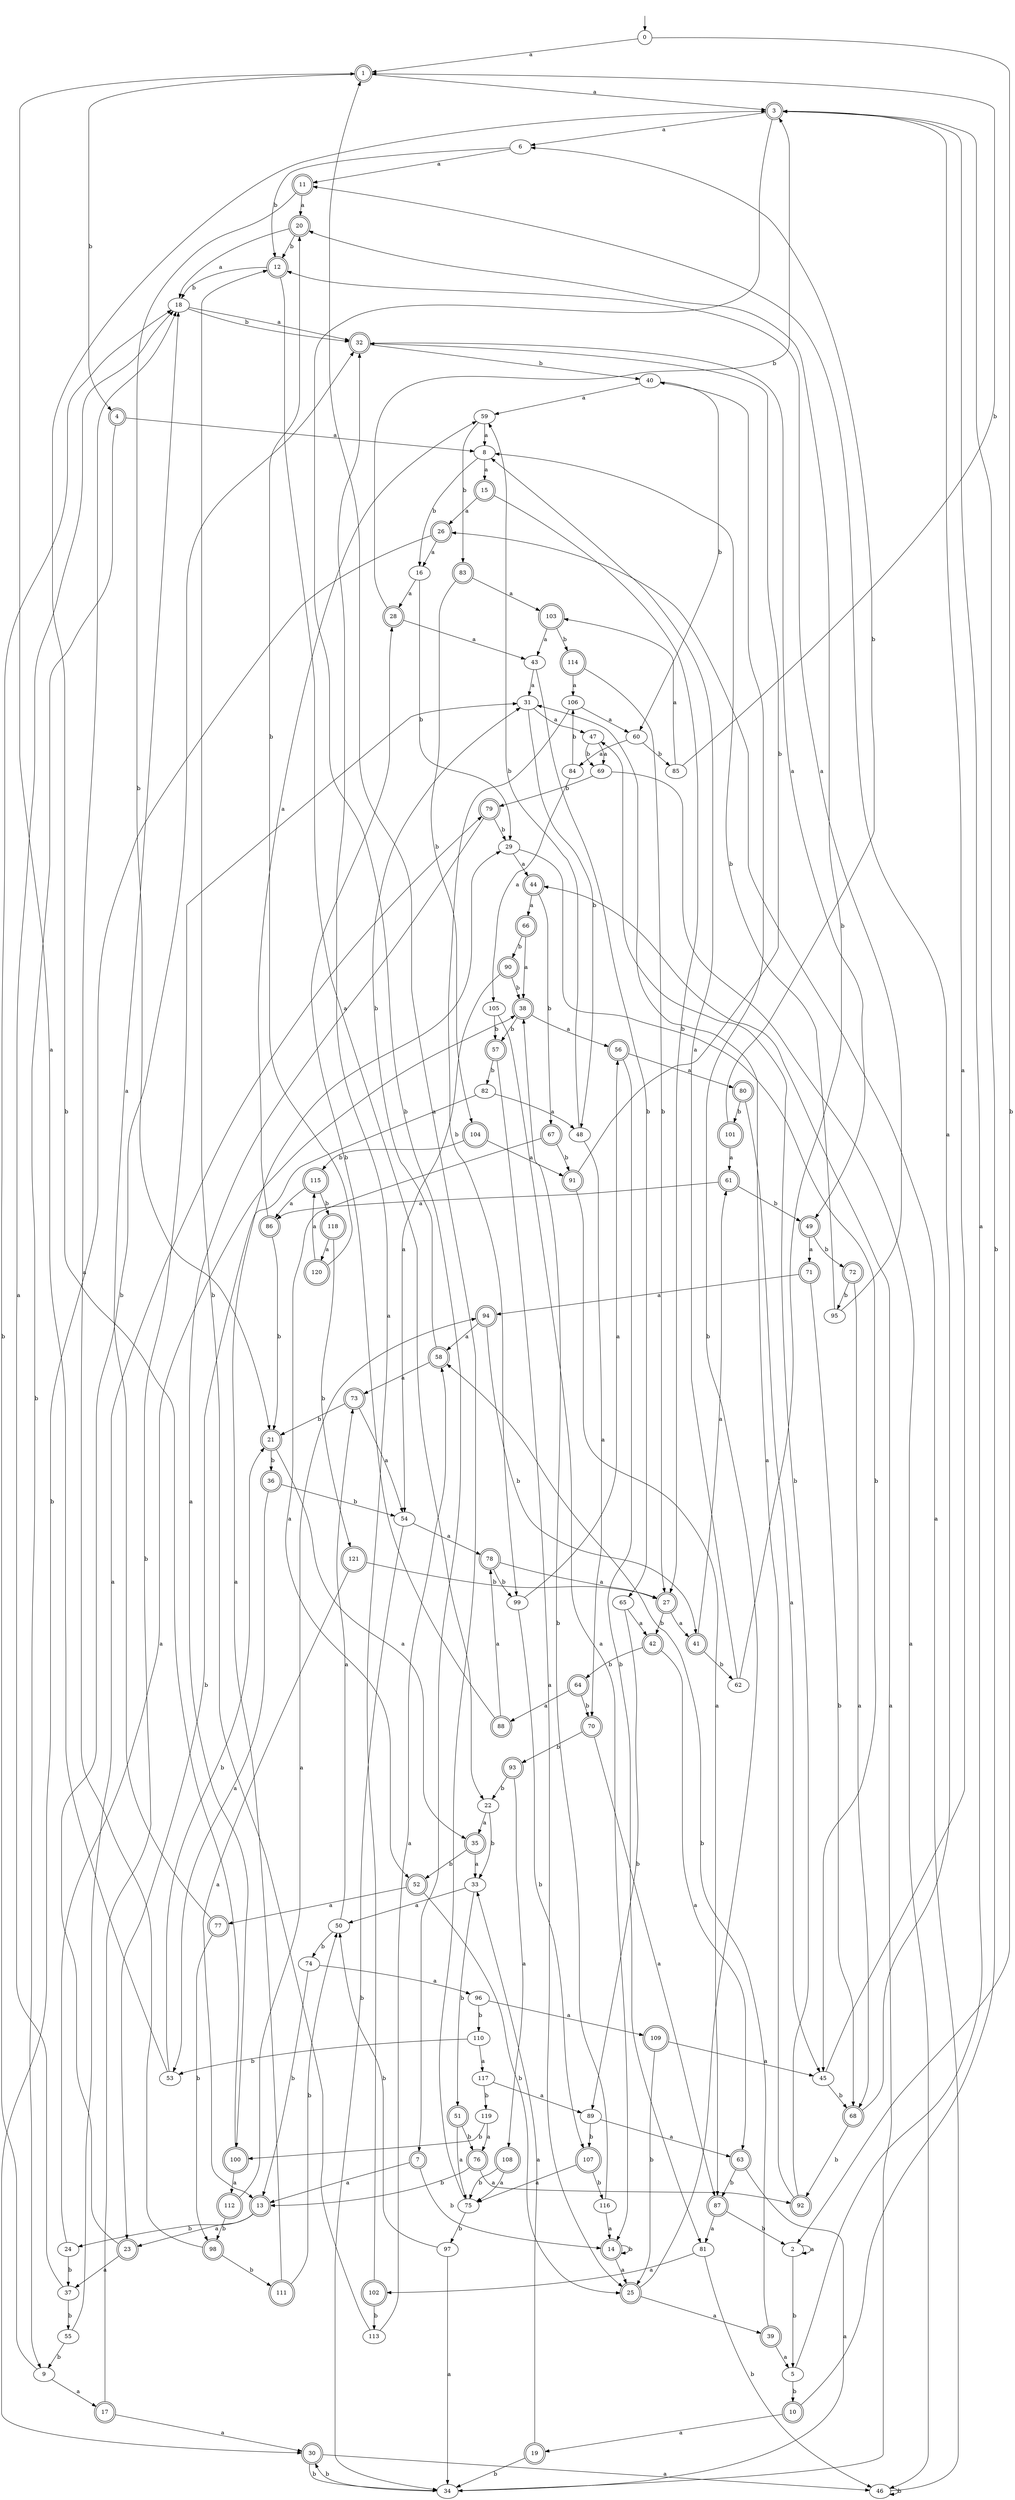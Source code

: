 digraph RandomDFA {
  __start0 [label="", shape=none];
  __start0 -> 0 [label=""];
  0 [shape=circle]
  0 -> 1 [label="a"]
  0 -> 2 [label="b"]
  1 [shape=doublecircle]
  1 -> 3 [label="a"]
  1 -> 4 [label="b"]
  2
  2 -> 2 [label="a"]
  2 -> 5 [label="b"]
  3 [shape=doublecircle]
  3 -> 6 [label="a"]
  3 -> 7 [label="b"]
  4 [shape=doublecircle]
  4 -> 8 [label="a"]
  4 -> 9 [label="b"]
  5
  5 -> 3 [label="a"]
  5 -> 10 [label="b"]
  6
  6 -> 11 [label="a"]
  6 -> 12 [label="b"]
  7 [shape=doublecircle]
  7 -> 13 [label="a"]
  7 -> 14 [label="b"]
  8
  8 -> 15 [label="a"]
  8 -> 16 [label="b"]
  9
  9 -> 17 [label="a"]
  9 -> 18 [label="b"]
  10 [shape=doublecircle]
  10 -> 19 [label="a"]
  10 -> 3 [label="b"]
  11 [shape=doublecircle]
  11 -> 20 [label="a"]
  11 -> 21 [label="b"]
  12 [shape=doublecircle]
  12 -> 22 [label="a"]
  12 -> 18 [label="b"]
  13 [shape=doublecircle]
  13 -> 23 [label="a"]
  13 -> 24 [label="b"]
  14 [shape=doublecircle]
  14 -> 25 [label="a"]
  14 -> 14 [label="b"]
  15 [shape=doublecircle]
  15 -> 26 [label="a"]
  15 -> 27 [label="b"]
  16
  16 -> 28 [label="a"]
  16 -> 29 [label="b"]
  17 [shape=doublecircle]
  17 -> 30 [label="a"]
  17 -> 31 [label="b"]
  18
  18 -> 32 [label="a"]
  18 -> 32 [label="b"]
  19 [shape=doublecircle]
  19 -> 33 [label="a"]
  19 -> 34 [label="b"]
  20 [shape=doublecircle]
  20 -> 18 [label="a"]
  20 -> 12 [label="b"]
  21 [shape=doublecircle]
  21 -> 35 [label="a"]
  21 -> 36 [label="b"]
  22
  22 -> 35 [label="a"]
  22 -> 33 [label="b"]
  23 [shape=doublecircle]
  23 -> 37 [label="a"]
  23 -> 32 [label="b"]
  24
  24 -> 38 [label="a"]
  24 -> 37 [label="b"]
  25 [shape=doublecircle]
  25 -> 39 [label="a"]
  25 -> 40 [label="b"]
  26 [shape=doublecircle]
  26 -> 16 [label="a"]
  26 -> 30 [label="b"]
  27 [shape=doublecircle]
  27 -> 41 [label="a"]
  27 -> 42 [label="b"]
  28 [shape=doublecircle]
  28 -> 43 [label="a"]
  28 -> 3 [label="b"]
  29
  29 -> 44 [label="a"]
  29 -> 45 [label="b"]
  30 [shape=doublecircle]
  30 -> 46 [label="a"]
  30 -> 34 [label="b"]
  31
  31 -> 47 [label="a"]
  31 -> 48 [label="b"]
  32 [shape=doublecircle]
  32 -> 49 [label="a"]
  32 -> 40 [label="b"]
  33
  33 -> 50 [label="a"]
  33 -> 51 [label="b"]
  34
  34 -> 44 [label="a"]
  34 -> 30 [label="b"]
  35 [shape=doublecircle]
  35 -> 33 [label="a"]
  35 -> 52 [label="b"]
  36 [shape=doublecircle]
  36 -> 53 [label="a"]
  36 -> 54 [label="b"]
  37
  37 -> 18 [label="a"]
  37 -> 55 [label="b"]
  38 [shape=doublecircle]
  38 -> 56 [label="a"]
  38 -> 57 [label="b"]
  39 [shape=doublecircle]
  39 -> 5 [label="a"]
  39 -> 58 [label="b"]
  40
  40 -> 59 [label="a"]
  40 -> 60 [label="b"]
  41 [shape=doublecircle]
  41 -> 61 [label="a"]
  41 -> 62 [label="b"]
  42 [shape=doublecircle]
  42 -> 63 [label="a"]
  42 -> 64 [label="b"]
  43
  43 -> 31 [label="a"]
  43 -> 65 [label="b"]
  44 [shape=doublecircle]
  44 -> 66 [label="a"]
  44 -> 67 [label="b"]
  45
  45 -> 3 [label="a"]
  45 -> 68 [label="b"]
  46
  46 -> 26 [label="a"]
  46 -> 46 [label="b"]
  47
  47 -> 69 [label="a"]
  47 -> 69 [label="b"]
  48
  48 -> 70 [label="a"]
  48 -> 59 [label="b"]
  49 [shape=doublecircle]
  49 -> 71 [label="a"]
  49 -> 72 [label="b"]
  50
  50 -> 73 [label="a"]
  50 -> 74 [label="b"]
  51 [shape=doublecircle]
  51 -> 75 [label="a"]
  51 -> 76 [label="b"]
  52 [shape=doublecircle]
  52 -> 77 [label="a"]
  52 -> 25 [label="b"]
  53
  53 -> 1 [label="a"]
  53 -> 21 [label="b"]
  54
  54 -> 78 [label="a"]
  54 -> 34 [label="b"]
  55
  55 -> 79 [label="a"]
  55 -> 9 [label="b"]
  56 [shape=doublecircle]
  56 -> 80 [label="a"]
  56 -> 81 [label="b"]
  57 [shape=doublecircle]
  57 -> 25 [label="a"]
  57 -> 82 [label="b"]
  58 [shape=doublecircle]
  58 -> 73 [label="a"]
  58 -> 31 [label="b"]
  59
  59 -> 8 [label="a"]
  59 -> 83 [label="b"]
  60
  60 -> 84 [label="a"]
  60 -> 85 [label="b"]
  61 [shape=doublecircle]
  61 -> 86 [label="a"]
  61 -> 49 [label="b"]
  62
  62 -> 8 [label="a"]
  62 -> 20 [label="b"]
  63 [shape=doublecircle]
  63 -> 34 [label="a"]
  63 -> 87 [label="b"]
  64 [shape=doublecircle]
  64 -> 88 [label="a"]
  64 -> 70 [label="b"]
  65
  65 -> 42 [label="a"]
  65 -> 89 [label="b"]
  66 [shape=doublecircle]
  66 -> 38 [label="a"]
  66 -> 90 [label="b"]
  67 [shape=doublecircle]
  67 -> 52 [label="a"]
  67 -> 91 [label="b"]
  68 [shape=doublecircle]
  68 -> 11 [label="a"]
  68 -> 92 [label="b"]
  69
  69 -> 46 [label="a"]
  69 -> 79 [label="b"]
  70 [shape=doublecircle]
  70 -> 87 [label="a"]
  70 -> 93 [label="b"]
  71 [shape=doublecircle]
  71 -> 94 [label="a"]
  71 -> 68 [label="b"]
  72 [shape=doublecircle]
  72 -> 68 [label="a"]
  72 -> 95 [label="b"]
  73 [shape=doublecircle]
  73 -> 54 [label="a"]
  73 -> 21 [label="b"]
  74
  74 -> 96 [label="a"]
  74 -> 13 [label="b"]
  75
  75 -> 1 [label="a"]
  75 -> 97 [label="b"]
  76 [shape=doublecircle]
  76 -> 92 [label="a"]
  76 -> 13 [label="b"]
  77 [shape=doublecircle]
  77 -> 18 [label="a"]
  77 -> 98 [label="b"]
  78 [shape=doublecircle]
  78 -> 27 [label="a"]
  78 -> 99 [label="b"]
  79 [shape=doublecircle]
  79 -> 100 [label="a"]
  79 -> 29 [label="b"]
  80 [shape=doublecircle]
  80 -> 45 [label="a"]
  80 -> 101 [label="b"]
  81
  81 -> 102 [label="a"]
  81 -> 46 [label="b"]
  82
  82 -> 48 [label="a"]
  82 -> 23 [label="b"]
  83 [shape=doublecircle]
  83 -> 103 [label="a"]
  83 -> 104 [label="b"]
  84
  84 -> 105 [label="a"]
  84 -> 106 [label="b"]
  85
  85 -> 103 [label="a"]
  85 -> 1 [label="b"]
  86 [shape=doublecircle]
  86 -> 59 [label="a"]
  86 -> 21 [label="b"]
  87 [shape=doublecircle]
  87 -> 81 [label="a"]
  87 -> 2 [label="b"]
  88 [shape=doublecircle]
  88 -> 78 [label="a"]
  88 -> 28 [label="b"]
  89
  89 -> 63 [label="a"]
  89 -> 107 [label="b"]
  90 [shape=doublecircle]
  90 -> 54 [label="a"]
  90 -> 38 [label="b"]
  91 [shape=doublecircle]
  91 -> 87 [label="a"]
  91 -> 32 [label="b"]
  92 [shape=doublecircle]
  92 -> 31 [label="a"]
  92 -> 47 [label="b"]
  93 [shape=doublecircle]
  93 -> 108 [label="a"]
  93 -> 22 [label="b"]
  94 [shape=doublecircle]
  94 -> 58 [label="a"]
  94 -> 41 [label="b"]
  95
  95 -> 12 [label="a"]
  95 -> 8 [label="b"]
  96
  96 -> 109 [label="a"]
  96 -> 110 [label="b"]
  97
  97 -> 34 [label="a"]
  97 -> 50 [label="b"]
  98 [shape=doublecircle]
  98 -> 18 [label="a"]
  98 -> 111 [label="b"]
  99
  99 -> 56 [label="a"]
  99 -> 107 [label="b"]
  100 [shape=doublecircle]
  100 -> 112 [label="a"]
  100 -> 3 [label="b"]
  101 [shape=doublecircle]
  101 -> 61 [label="a"]
  101 -> 6 [label="b"]
  102 [shape=doublecircle]
  102 -> 32 [label="a"]
  102 -> 113 [label="b"]
  103 [shape=doublecircle]
  103 -> 43 [label="a"]
  103 -> 114 [label="b"]
  104 [shape=doublecircle]
  104 -> 91 [label="a"]
  104 -> 115 [label="b"]
  105
  105 -> 14 [label="a"]
  105 -> 57 [label="b"]
  106
  106 -> 60 [label="a"]
  106 -> 99 [label="b"]
  107 [shape=doublecircle]
  107 -> 75 [label="a"]
  107 -> 116 [label="b"]
  108 [shape=doublecircle]
  108 -> 75 [label="a"]
  108 -> 75 [label="b"]
  109 [shape=doublecircle]
  109 -> 45 [label="a"]
  109 -> 25 [label="b"]
  110
  110 -> 117 [label="a"]
  110 -> 53 [label="b"]
  111 [shape=doublecircle]
  111 -> 29 [label="a"]
  111 -> 50 [label="b"]
  112 [shape=doublecircle]
  112 -> 94 [label="a"]
  112 -> 98 [label="b"]
  113
  113 -> 58 [label="a"]
  113 -> 12 [label="b"]
  114 [shape=doublecircle]
  114 -> 106 [label="a"]
  114 -> 27 [label="b"]
  115 [shape=doublecircle]
  115 -> 86 [label="a"]
  115 -> 118 [label="b"]
  116
  116 -> 14 [label="a"]
  116 -> 38 [label="b"]
  117
  117 -> 89 [label="a"]
  117 -> 119 [label="b"]
  118 [shape=doublecircle]
  118 -> 120 [label="a"]
  118 -> 121 [label="b"]
  119
  119 -> 76 [label="a"]
  119 -> 100 [label="b"]
  120 [shape=doublecircle]
  120 -> 115 [label="a"]
  120 -> 20 [label="b"]
  121 [shape=doublecircle]
  121 -> 13 [label="a"]
  121 -> 27 [label="b"]
}
